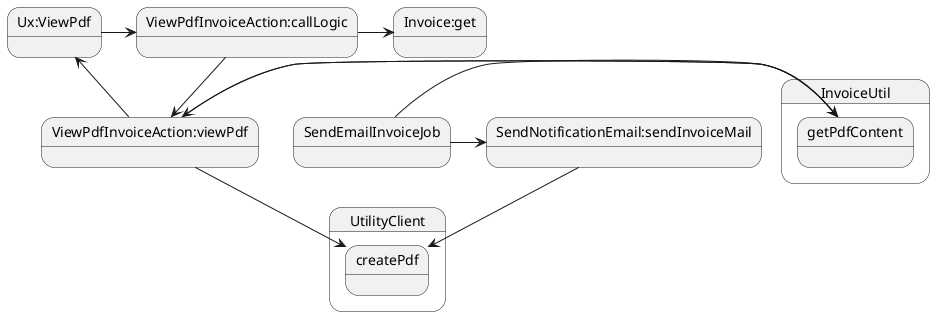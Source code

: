 @startuml
Ux:ViewPdf -> ViewPdfInvoiceAction:callLogic

ViewPdfInvoiceAction:callLogic -> Invoice:get
ViewPdfInvoiceAction:callLogic -> ViewPdfInvoiceAction:viewPdf
ViewPdfInvoiceAction:viewPdf -> InvoiceUtil.getPdfContent
InvoiceUtil.getPdfContent --> ViewPdfInvoiceAction:viewPdf
ViewPdfInvoiceAction:viewPdf --> UtilityClient.createPdf
ViewPdfInvoiceAction:viewPdf --> Ux:ViewPdf
SendEmailInvoiceJob -> InvoiceUtil.getPdfContent
SendEmailInvoiceJob -> SendNotificationEmail:sendInvoiceMail
SendNotificationEmail:sendInvoiceMail --> UtilityClient.createPdf

@enduml